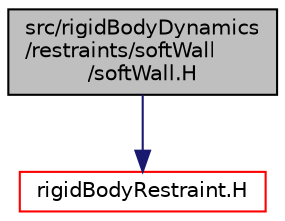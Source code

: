 digraph "src/rigidBodyDynamics/restraints/softWall/softWall.H"
{
  bgcolor="transparent";
  edge [fontname="Helvetica",fontsize="10",labelfontname="Helvetica",labelfontsize="10"];
  node [fontname="Helvetica",fontsize="10",shape=record];
  Node1 [label="src/rigidBodyDynamics\l/restraints/softWall\l/softWall.H",height=0.2,width=0.4,color="black", fillcolor="grey75", style="filled" fontcolor="black"];
  Node1 -> Node2 [color="midnightblue",fontsize="10",style="solid",fontname="Helvetica"];
  Node2 [label="rigidBodyRestraint.H",height=0.2,width=0.4,color="red",URL="$rigidBodyRestraint_8H.html"];
}
